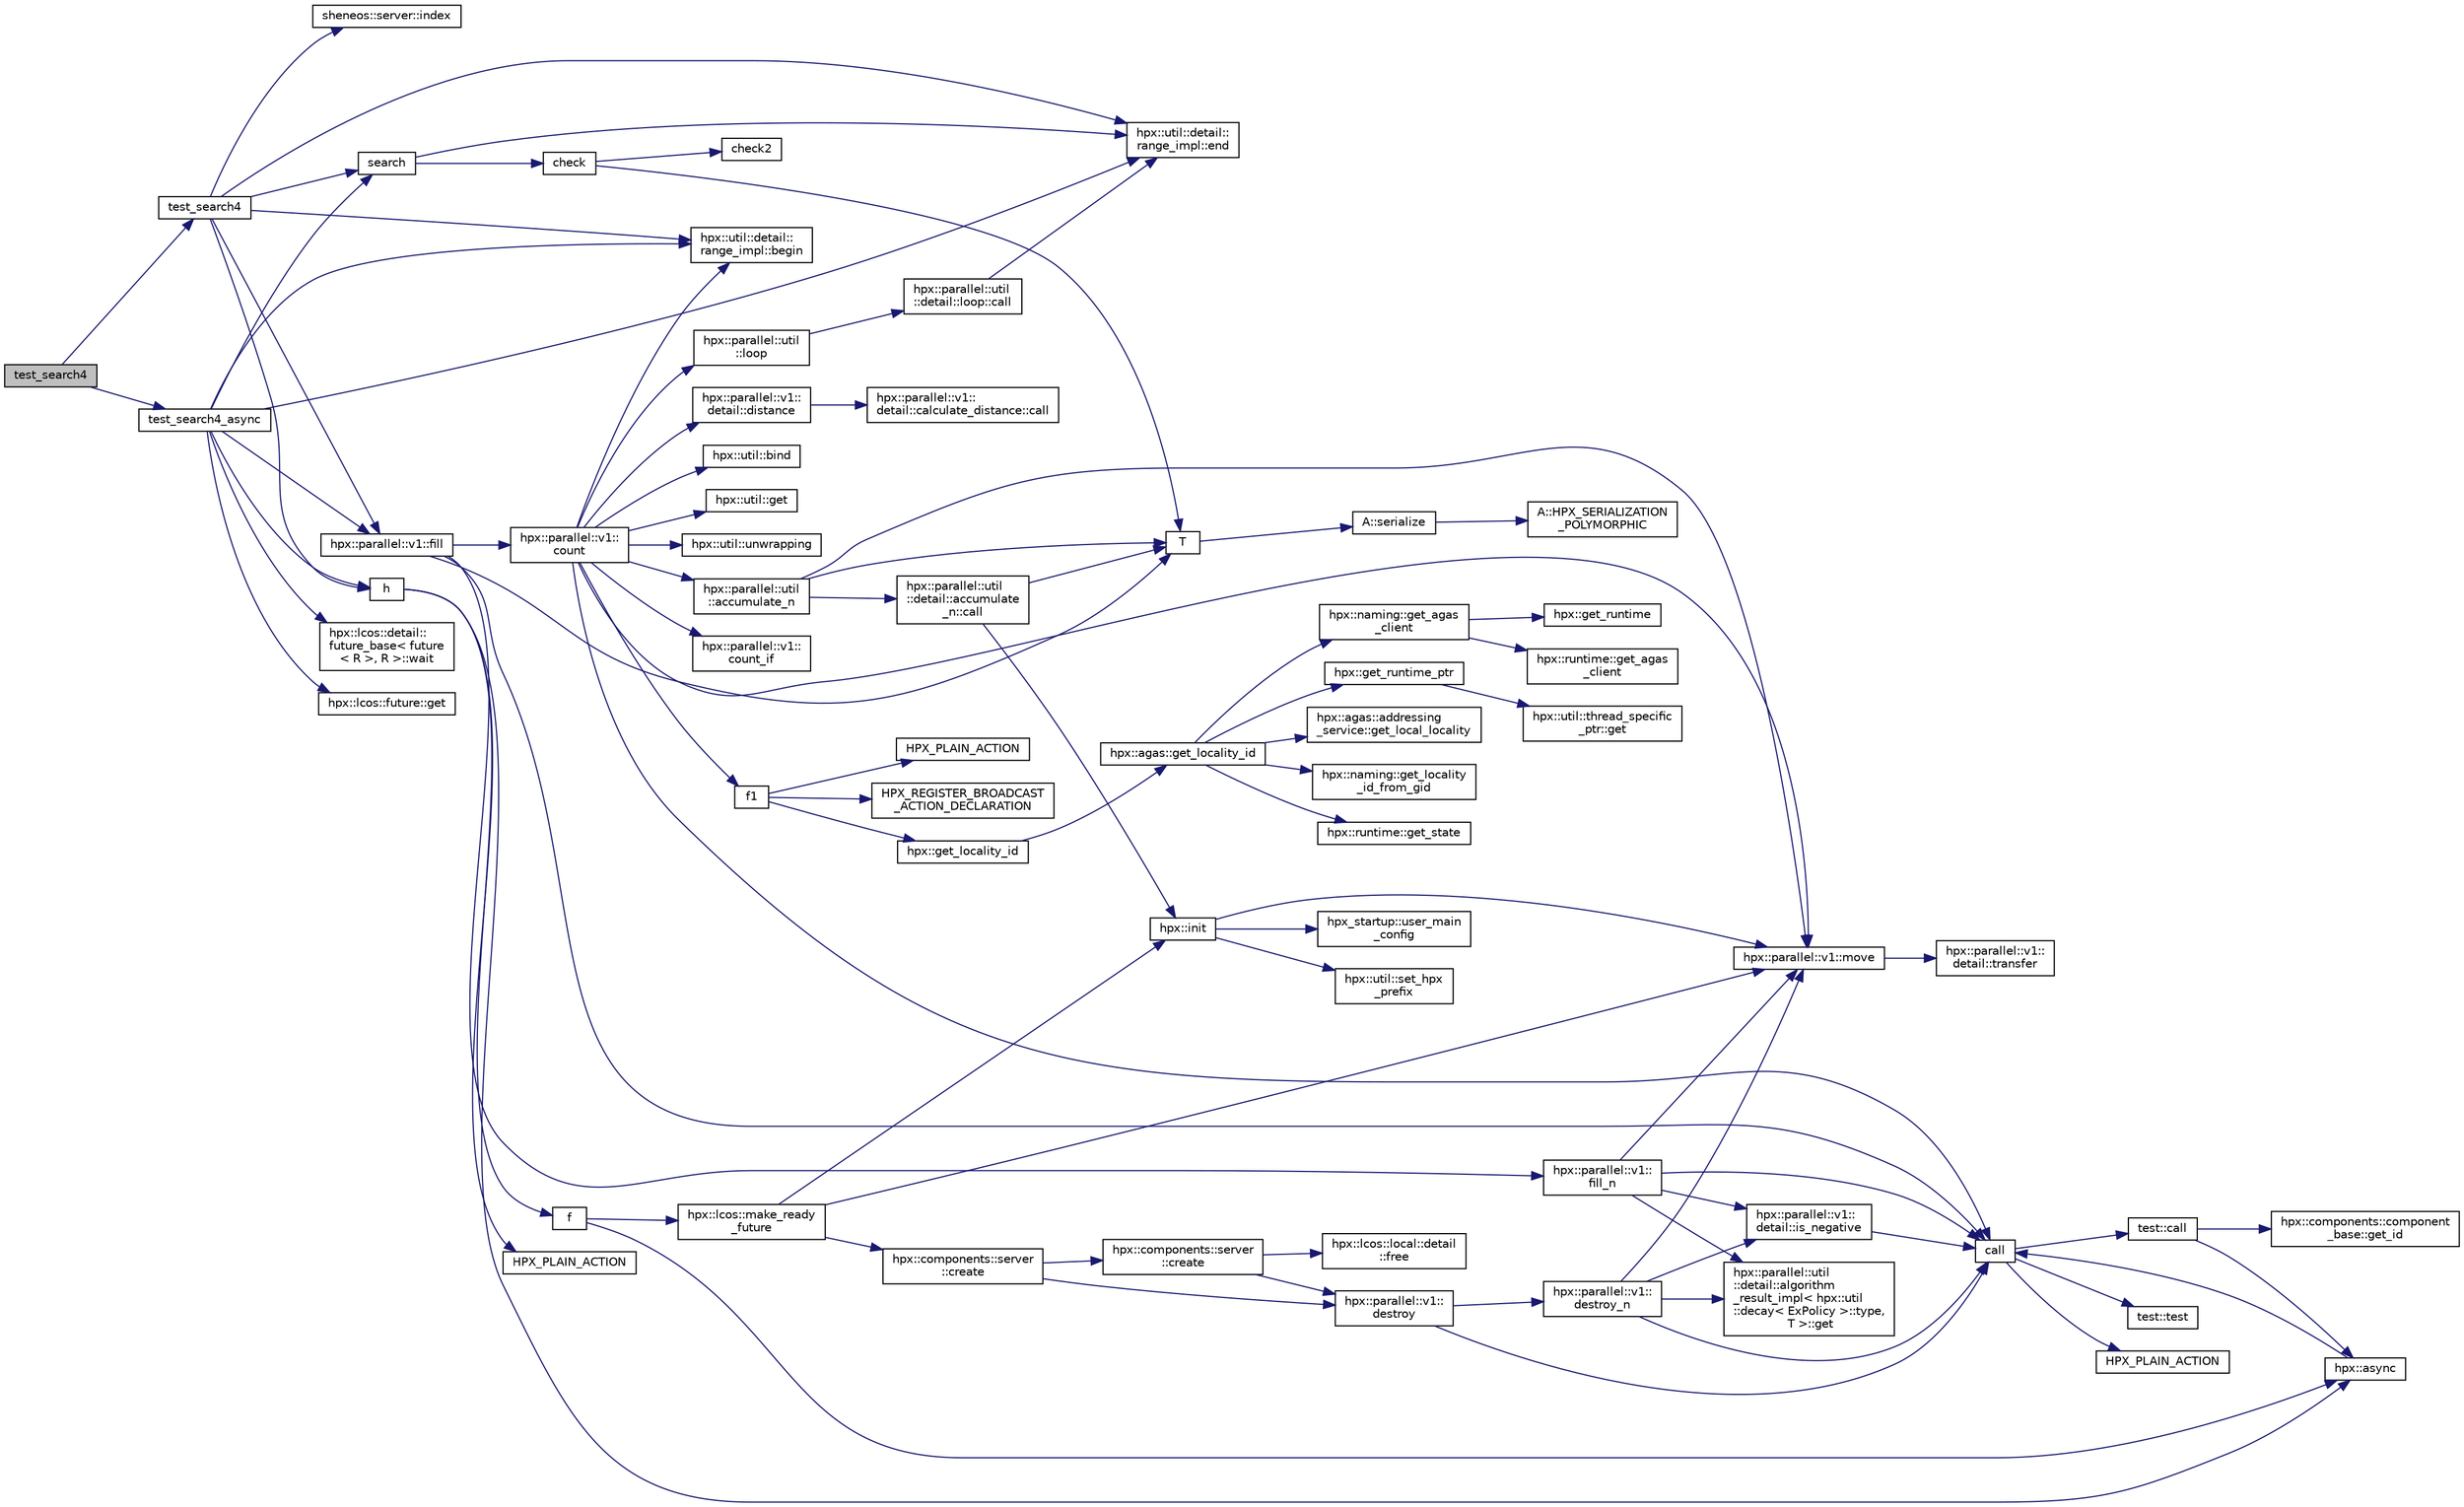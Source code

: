 digraph "test_search4"
{
  edge [fontname="Helvetica",fontsize="10",labelfontname="Helvetica",labelfontsize="10"];
  node [fontname="Helvetica",fontsize="10",shape=record];
  rankdir="LR";
  Node651 [label="test_search4",height=0.2,width=0.4,color="black", fillcolor="grey75", style="filled", fontcolor="black"];
  Node651 -> Node652 [color="midnightblue",fontsize="10",style="solid",fontname="Helvetica"];
  Node652 [label="test_search4",height=0.2,width=0.4,color="black", fillcolor="white", style="filled",URL="$d9/def/search_8cpp.html#ab1e8636d05cc74c819b98e7bd631e67f"];
  Node652 -> Node653 [color="midnightblue",fontsize="10",style="solid",fontname="Helvetica"];
  Node653 [label="hpx::parallel::v1::fill",height=0.2,width=0.4,color="black", fillcolor="white", style="filled",URL="$db/db9/namespacehpx_1_1parallel_1_1v1.html#a2e0f7399daabb5d675c4229ca3d71809"];
  Node653 -> Node654 [color="midnightblue",fontsize="10",style="solid",fontname="Helvetica"];
  Node654 [label="hpx::parallel::v1::\lfill_n",height=0.2,width=0.4,color="black", fillcolor="white", style="filled",URL="$db/db9/namespacehpx_1_1parallel_1_1v1.html#ac0cd28f401b453cbe1425b3f5ebc1b4b"];
  Node654 -> Node655 [color="midnightblue",fontsize="10",style="solid",fontname="Helvetica"];
  Node655 [label="hpx::parallel::v1::\ldetail::is_negative",height=0.2,width=0.4,color="black", fillcolor="white", style="filled",URL="$d2/ddd/namespacehpx_1_1parallel_1_1v1_1_1detail.html#adf2e40fc4b20ad0fd442ee3118a4d527"];
  Node655 -> Node656 [color="midnightblue",fontsize="10",style="solid",fontname="Helvetica"];
  Node656 [label="call",height=0.2,width=0.4,color="black", fillcolor="white", style="filled",URL="$d2/d67/promise__1620_8cpp.html#a58357f0b82bc761e1d0b9091ed563a70"];
  Node656 -> Node657 [color="midnightblue",fontsize="10",style="solid",fontname="Helvetica"];
  Node657 [label="test::test",height=0.2,width=0.4,color="black", fillcolor="white", style="filled",URL="$d8/d89/structtest.html#ab42d5ece712d716b04cb3f686f297a26"];
  Node656 -> Node658 [color="midnightblue",fontsize="10",style="solid",fontname="Helvetica"];
  Node658 [label="HPX_PLAIN_ACTION",height=0.2,width=0.4,color="black", fillcolor="white", style="filled",URL="$d2/d67/promise__1620_8cpp.html#ab96aab827a4b1fcaf66cfe0ba83fef23"];
  Node656 -> Node659 [color="midnightblue",fontsize="10",style="solid",fontname="Helvetica"];
  Node659 [label="test::call",height=0.2,width=0.4,color="black", fillcolor="white", style="filled",URL="$d8/d89/structtest.html#aeb29e7ed6518b9426ccf1344c52620ae"];
  Node659 -> Node660 [color="midnightblue",fontsize="10",style="solid",fontname="Helvetica"];
  Node660 [label="hpx::async",height=0.2,width=0.4,color="black", fillcolor="white", style="filled",URL="$d8/d83/namespacehpx.html#acb7d8e37b73b823956ce144f9a57eaa4"];
  Node660 -> Node656 [color="midnightblue",fontsize="10",style="solid",fontname="Helvetica"];
  Node659 -> Node661 [color="midnightblue",fontsize="10",style="solid",fontname="Helvetica"];
  Node661 [label="hpx::components::component\l_base::get_id",height=0.2,width=0.4,color="black", fillcolor="white", style="filled",URL="$d2/de6/classhpx_1_1components_1_1component__base.html#a4c8fd93514039bdf01c48d66d82b19cd"];
  Node654 -> Node662 [color="midnightblue",fontsize="10",style="solid",fontname="Helvetica"];
  Node662 [label="hpx::parallel::util\l::detail::algorithm\l_result_impl\< hpx::util\l::decay\< ExPolicy \>::type,\l T \>::get",height=0.2,width=0.4,color="black", fillcolor="white", style="filled",URL="$d2/d42/structhpx_1_1parallel_1_1util_1_1detail_1_1algorithm__result__impl.html#ab5b051e8ec74eff5e0e62fd63f5d377e"];
  Node654 -> Node663 [color="midnightblue",fontsize="10",style="solid",fontname="Helvetica"];
  Node663 [label="hpx::parallel::v1::move",height=0.2,width=0.4,color="black", fillcolor="white", style="filled",URL="$db/db9/namespacehpx_1_1parallel_1_1v1.html#aa7c4ede081ce786c9d1eb1adff495cfc"];
  Node663 -> Node664 [color="midnightblue",fontsize="10",style="solid",fontname="Helvetica"];
  Node664 [label="hpx::parallel::v1::\ldetail::transfer",height=0.2,width=0.4,color="black", fillcolor="white", style="filled",URL="$d2/ddd/namespacehpx_1_1parallel_1_1v1_1_1detail.html#ab1b56a05e1885ca7cc7ffa1804dd2f3c"];
  Node654 -> Node656 [color="midnightblue",fontsize="10",style="solid",fontname="Helvetica"];
  Node653 -> Node665 [color="midnightblue",fontsize="10",style="solid",fontname="Helvetica"];
  Node665 [label="hpx::parallel::v1::\lcount",height=0.2,width=0.4,color="black", fillcolor="white", style="filled",URL="$db/db9/namespacehpx_1_1parallel_1_1v1.html#a19d058114a2bd44801aab4176b188e23"];
  Node665 -> Node666 [color="midnightblue",fontsize="10",style="solid",fontname="Helvetica"];
  Node666 [label="hpx::parallel::v1::\lcount_if",height=0.2,width=0.4,color="black", fillcolor="white", style="filled",URL="$db/db9/namespacehpx_1_1parallel_1_1v1.html#ad836ff017ec208c2d6388a9b47b05ce0"];
  Node665 -> Node667 [color="midnightblue",fontsize="10",style="solid",fontname="Helvetica"];
  Node667 [label="f1",height=0.2,width=0.4,color="black", fillcolor="white", style="filled",URL="$d8/d8b/broadcast_8cpp.html#a1751fbd41f2529b84514a9dbd767959a"];
  Node667 -> Node668 [color="midnightblue",fontsize="10",style="solid",fontname="Helvetica"];
  Node668 [label="hpx::get_locality_id",height=0.2,width=0.4,color="black", fillcolor="white", style="filled",URL="$d8/d83/namespacehpx.html#a158d7c54a657bb364c1704033010697b",tooltip="Return the number of the locality this function is being called from. "];
  Node668 -> Node669 [color="midnightblue",fontsize="10",style="solid",fontname="Helvetica"];
  Node669 [label="hpx::agas::get_locality_id",height=0.2,width=0.4,color="black", fillcolor="white", style="filled",URL="$dc/d54/namespacehpx_1_1agas.html#a491cc2ddecdf0f1a9129900caa6a4d3e"];
  Node669 -> Node670 [color="midnightblue",fontsize="10",style="solid",fontname="Helvetica"];
  Node670 [label="hpx::get_runtime_ptr",height=0.2,width=0.4,color="black", fillcolor="white", style="filled",URL="$d8/d83/namespacehpx.html#af29daf2bb3e01b4d6495a1742b6cce64"];
  Node670 -> Node671 [color="midnightblue",fontsize="10",style="solid",fontname="Helvetica"];
  Node671 [label="hpx::util::thread_specific\l_ptr::get",height=0.2,width=0.4,color="black", fillcolor="white", style="filled",URL="$d4/d4c/structhpx_1_1util_1_1thread__specific__ptr.html#a3b27d8520710478aa41d1f74206bdba9"];
  Node669 -> Node672 [color="midnightblue",fontsize="10",style="solid",fontname="Helvetica"];
  Node672 [label="hpx::runtime::get_state",height=0.2,width=0.4,color="black", fillcolor="white", style="filled",URL="$d0/d7b/classhpx_1_1runtime.html#ab405f80e060dac95d624520f38b0524c"];
  Node669 -> Node673 [color="midnightblue",fontsize="10",style="solid",fontname="Helvetica"];
  Node673 [label="hpx::naming::get_agas\l_client",height=0.2,width=0.4,color="black", fillcolor="white", style="filled",URL="$d4/dc9/namespacehpx_1_1naming.html#a0408fffd5d34b620712a801b0ae3b032"];
  Node673 -> Node674 [color="midnightblue",fontsize="10",style="solid",fontname="Helvetica"];
  Node674 [label="hpx::get_runtime",height=0.2,width=0.4,color="black", fillcolor="white", style="filled",URL="$d8/d83/namespacehpx.html#aef902cc6c7dd3b9fbadf34d1e850a070"];
  Node673 -> Node675 [color="midnightblue",fontsize="10",style="solid",fontname="Helvetica"];
  Node675 [label="hpx::runtime::get_agas\l_client",height=0.2,width=0.4,color="black", fillcolor="white", style="filled",URL="$d0/d7b/classhpx_1_1runtime.html#aeb5dddd30d6b9861669af8ad44d1a96a"];
  Node669 -> Node676 [color="midnightblue",fontsize="10",style="solid",fontname="Helvetica"];
  Node676 [label="hpx::agas::addressing\l_service::get_local_locality",height=0.2,width=0.4,color="black", fillcolor="white", style="filled",URL="$db/d58/structhpx_1_1agas_1_1addressing__service.html#ab52c19a37c2a7a006c6c15f90ad0539c"];
  Node669 -> Node677 [color="midnightblue",fontsize="10",style="solid",fontname="Helvetica"];
  Node677 [label="hpx::naming::get_locality\l_id_from_gid",height=0.2,width=0.4,color="black", fillcolor="white", style="filled",URL="$d4/dc9/namespacehpx_1_1naming.html#a7fd43037784560bd04fda9b49e33529f"];
  Node667 -> Node678 [color="midnightblue",fontsize="10",style="solid",fontname="Helvetica"];
  Node678 [label="HPX_PLAIN_ACTION",height=0.2,width=0.4,color="black", fillcolor="white", style="filled",URL="$d8/d8b/broadcast_8cpp.html#a19685a0394ce6a99351f7a679f6eeefc"];
  Node667 -> Node679 [color="midnightblue",fontsize="10",style="solid",fontname="Helvetica"];
  Node679 [label="HPX_REGISTER_BROADCAST\l_ACTION_DECLARATION",height=0.2,width=0.4,color="black", fillcolor="white", style="filled",URL="$d7/d38/addressing__service_8cpp.html#a573d764d9cb34eec46a4bdffcf07875f"];
  Node665 -> Node680 [color="midnightblue",fontsize="10",style="solid",fontname="Helvetica"];
  Node680 [label="hpx::parallel::util\l::loop",height=0.2,width=0.4,color="black", fillcolor="white", style="filled",URL="$df/dc6/namespacehpx_1_1parallel_1_1util.html#a3f434e00f42929aac85debb8c5782213"];
  Node680 -> Node681 [color="midnightblue",fontsize="10",style="solid",fontname="Helvetica"];
  Node681 [label="hpx::parallel::util\l::detail::loop::call",height=0.2,width=0.4,color="black", fillcolor="white", style="filled",URL="$da/d06/structhpx_1_1parallel_1_1util_1_1detail_1_1loop.html#a5c5e8dbda782f09cdb7bc2509e3bf09e"];
  Node681 -> Node682 [color="midnightblue",fontsize="10",style="solid",fontname="Helvetica"];
  Node682 [label="hpx::util::detail::\lrange_impl::end",height=0.2,width=0.4,color="black", fillcolor="white", style="filled",URL="$d4/d4a/namespacehpx_1_1util_1_1detail_1_1range__impl.html#afb2ea48b0902f52ee4d8b764807b4316"];
  Node665 -> Node683 [color="midnightblue",fontsize="10",style="solid",fontname="Helvetica"];
  Node683 [label="hpx::util::bind",height=0.2,width=0.4,color="black", fillcolor="white", style="filled",URL="$df/dad/namespacehpx_1_1util.html#ad844caedf82a0173d6909d910c3e48c6"];
  Node665 -> Node663 [color="midnightblue",fontsize="10",style="solid",fontname="Helvetica"];
  Node665 -> Node684 [color="midnightblue",fontsize="10",style="solid",fontname="Helvetica"];
  Node684 [label="hpx::util::get",height=0.2,width=0.4,color="black", fillcolor="white", style="filled",URL="$df/dad/namespacehpx_1_1util.html#a5cbd3c41f03f4d4acaedaa4777e3cc02"];
  Node665 -> Node656 [color="midnightblue",fontsize="10",style="solid",fontname="Helvetica"];
  Node665 -> Node685 [color="midnightblue",fontsize="10",style="solid",fontname="Helvetica"];
  Node685 [label="hpx::parallel::v1::\ldetail::distance",height=0.2,width=0.4,color="black", fillcolor="white", style="filled",URL="$d2/ddd/namespacehpx_1_1parallel_1_1v1_1_1detail.html#a6bea3c6a5f470cad11f27ee6bab4a33f"];
  Node685 -> Node686 [color="midnightblue",fontsize="10",style="solid",fontname="Helvetica"];
  Node686 [label="hpx::parallel::v1::\ldetail::calculate_distance::call",height=0.2,width=0.4,color="black", fillcolor="white", style="filled",URL="$db/dfa/structhpx_1_1parallel_1_1v1_1_1detail_1_1calculate__distance.html#a950a6627830a7d019ac0e734b0a447bf"];
  Node665 -> Node687 [color="midnightblue",fontsize="10",style="solid",fontname="Helvetica"];
  Node687 [label="hpx::util::unwrapping",height=0.2,width=0.4,color="black", fillcolor="white", style="filled",URL="$df/dad/namespacehpx_1_1util.html#a7529d9ac687684c33403cdd1f9cef8e4"];
  Node665 -> Node688 [color="midnightblue",fontsize="10",style="solid",fontname="Helvetica"];
  Node688 [label="hpx::parallel::util\l::accumulate_n",height=0.2,width=0.4,color="black", fillcolor="white", style="filled",URL="$df/dc6/namespacehpx_1_1parallel_1_1util.html#af19f9a2722f97c2247ea5d0dbb5e2d25"];
  Node688 -> Node689 [color="midnightblue",fontsize="10",style="solid",fontname="Helvetica"];
  Node689 [label="hpx::parallel::util\l::detail::accumulate\l_n::call",height=0.2,width=0.4,color="black", fillcolor="white", style="filled",URL="$d8/d3b/structhpx_1_1parallel_1_1util_1_1detail_1_1accumulate__n.html#a765aceb8ab313fc92f7c4aaf70ccca8f"];
  Node689 -> Node690 [color="midnightblue",fontsize="10",style="solid",fontname="Helvetica"];
  Node690 [label="hpx::init",height=0.2,width=0.4,color="black", fillcolor="white", style="filled",URL="$d8/d83/namespacehpx.html#a3c694ea960b47c56b33351ba16e3d76b",tooltip="Main entry point for launching the HPX runtime system. "];
  Node690 -> Node691 [color="midnightblue",fontsize="10",style="solid",fontname="Helvetica"];
  Node691 [label="hpx::util::set_hpx\l_prefix",height=0.2,width=0.4,color="black", fillcolor="white", style="filled",URL="$df/dad/namespacehpx_1_1util.html#ae40a23c1ba0a48d9304dcf717a95793e"];
  Node690 -> Node692 [color="midnightblue",fontsize="10",style="solid",fontname="Helvetica"];
  Node692 [label="hpx_startup::user_main\l_config",height=0.2,width=0.4,color="black", fillcolor="white", style="filled",URL="$d3/dd2/namespacehpx__startup.html#aaac571d88bd3912a4225a23eb3261637"];
  Node690 -> Node663 [color="midnightblue",fontsize="10",style="solid",fontname="Helvetica"];
  Node689 -> Node693 [color="midnightblue",fontsize="10",style="solid",fontname="Helvetica"];
  Node693 [label="T",height=0.2,width=0.4,color="black", fillcolor="white", style="filled",URL="$db/d33/polymorphic__semiintrusive__template_8cpp.html#ad187658f9cb91c1312b39ae7e896f1ea"];
  Node693 -> Node694 [color="midnightblue",fontsize="10",style="solid",fontname="Helvetica"];
  Node694 [label="A::serialize",height=0.2,width=0.4,color="black", fillcolor="white", style="filled",URL="$d7/da0/struct_a.html#a5f5c287cf471e274ed9dda0da1592212"];
  Node694 -> Node695 [color="midnightblue",fontsize="10",style="solid",fontname="Helvetica"];
  Node695 [label="A::HPX_SERIALIZATION\l_POLYMORPHIC",height=0.2,width=0.4,color="black", fillcolor="white", style="filled",URL="$d7/da0/struct_a.html#ada978cc156cebbafddb1f3aa4c01918c"];
  Node688 -> Node663 [color="midnightblue",fontsize="10",style="solid",fontname="Helvetica"];
  Node688 -> Node693 [color="midnightblue",fontsize="10",style="solid",fontname="Helvetica"];
  Node665 -> Node696 [color="midnightblue",fontsize="10",style="solid",fontname="Helvetica"];
  Node696 [label="hpx::util::detail::\lrange_impl::begin",height=0.2,width=0.4,color="black", fillcolor="white", style="filled",URL="$d4/d4a/namespacehpx_1_1util_1_1detail_1_1range__impl.html#a31e165df2b865cdd961f35ce938db41a"];
  Node653 -> Node693 [color="midnightblue",fontsize="10",style="solid",fontname="Helvetica"];
  Node653 -> Node656 [color="midnightblue",fontsize="10",style="solid",fontname="Helvetica"];
  Node652 -> Node696 [color="midnightblue",fontsize="10",style="solid",fontname="Helvetica"];
  Node652 -> Node682 [color="midnightblue",fontsize="10",style="solid",fontname="Helvetica"];
  Node652 -> Node697 [color="midnightblue",fontsize="10",style="solid",fontname="Helvetica"];
  Node697 [label="h",height=0.2,width=0.4,color="black", fillcolor="white", style="filled",URL="$d4/d13/async__unwrap__1037_8cpp.html#a68bf2774bfb21af6d8c70eaf70834b03"];
  Node697 -> Node660 [color="midnightblue",fontsize="10",style="solid",fontname="Helvetica"];
  Node697 -> Node698 [color="midnightblue",fontsize="10",style="solid",fontname="Helvetica"];
  Node698 [label="f",height=0.2,width=0.4,color="black", fillcolor="white", style="filled",URL="$d4/d13/async__unwrap__1037_8cpp.html#a02a6b0b4f77af9f69a841dc8262b0cd0"];
  Node698 -> Node660 [color="midnightblue",fontsize="10",style="solid",fontname="Helvetica"];
  Node698 -> Node699 [color="midnightblue",fontsize="10",style="solid",fontname="Helvetica"];
  Node699 [label="hpx::lcos::make_ready\l_future",height=0.2,width=0.4,color="black", fillcolor="white", style="filled",URL="$d2/dc9/namespacehpx_1_1lcos.html#a42997564ddfde91d475b8a2cea8f53e4"];
  Node699 -> Node690 [color="midnightblue",fontsize="10",style="solid",fontname="Helvetica"];
  Node699 -> Node700 [color="midnightblue",fontsize="10",style="solid",fontname="Helvetica"];
  Node700 [label="hpx::components::server\l::create",height=0.2,width=0.4,color="black", fillcolor="white", style="filled",URL="$d2/da2/namespacehpx_1_1components_1_1server.html#ac776c89f3d68ceb910e8cee9fa937ab4",tooltip="Create arrays of components using their default constructor. "];
  Node700 -> Node701 [color="midnightblue",fontsize="10",style="solid",fontname="Helvetica"];
  Node701 [label="hpx::components::server\l::create",height=0.2,width=0.4,color="black", fillcolor="white", style="filled",URL="$d2/da2/namespacehpx_1_1components_1_1server.html#a77d26de181c97b444565e230577981bd"];
  Node701 -> Node702 [color="midnightblue",fontsize="10",style="solid",fontname="Helvetica"];
  Node702 [label="hpx::lcos::local::detail\l::free",height=0.2,width=0.4,color="black", fillcolor="white", style="filled",URL="$d4/dcb/namespacehpx_1_1lcos_1_1local_1_1detail.html#a55a940f019734e9bb045dc123cd80e48"];
  Node701 -> Node703 [color="midnightblue",fontsize="10",style="solid",fontname="Helvetica"];
  Node703 [label="hpx::parallel::v1::\ldestroy",height=0.2,width=0.4,color="black", fillcolor="white", style="filled",URL="$db/db9/namespacehpx_1_1parallel_1_1v1.html#acf303558375048e8a7cc9a2c2e09477f"];
  Node703 -> Node656 [color="midnightblue",fontsize="10",style="solid",fontname="Helvetica"];
  Node703 -> Node704 [color="midnightblue",fontsize="10",style="solid",fontname="Helvetica"];
  Node704 [label="hpx::parallel::v1::\ldestroy_n",height=0.2,width=0.4,color="black", fillcolor="white", style="filled",URL="$db/db9/namespacehpx_1_1parallel_1_1v1.html#a71d0691132a300690163f5636bcd5bd3"];
  Node704 -> Node655 [color="midnightblue",fontsize="10",style="solid",fontname="Helvetica"];
  Node704 -> Node662 [color="midnightblue",fontsize="10",style="solid",fontname="Helvetica"];
  Node704 -> Node663 [color="midnightblue",fontsize="10",style="solid",fontname="Helvetica"];
  Node704 -> Node656 [color="midnightblue",fontsize="10",style="solid",fontname="Helvetica"];
  Node700 -> Node703 [color="midnightblue",fontsize="10",style="solid",fontname="Helvetica"];
  Node699 -> Node663 [color="midnightblue",fontsize="10",style="solid",fontname="Helvetica"];
  Node697 -> Node705 [color="midnightblue",fontsize="10",style="solid",fontname="Helvetica"];
  Node705 [label="HPX_PLAIN_ACTION",height=0.2,width=0.4,color="black", fillcolor="white", style="filled",URL="$d4/d13/async__unwrap__1037_8cpp.html#ab5991a65409f0229f564e4935bd7b979"];
  Node652 -> Node706 [color="midnightblue",fontsize="10",style="solid",fontname="Helvetica"];
  Node706 [label="sheneos::server::index",height=0.2,width=0.4,color="black", fillcolor="white", style="filled",URL="$d8/d34/namespacesheneos_1_1server.html#a12e039b67b752981e161139539306f00"];
  Node652 -> Node707 [color="midnightblue",fontsize="10",style="solid",fontname="Helvetica"];
  Node707 [label="search",height=0.2,width=0.4,color="black", fillcolor="white", style="filled",URL="$df/df7/spell__check__file_8cpp.html#a09657157ecc03ef4b5e3935595d09c94"];
  Node707 -> Node682 [color="midnightblue",fontsize="10",style="solid",fontname="Helvetica"];
  Node707 -> Node708 [color="midnightblue",fontsize="10",style="solid",fontname="Helvetica"];
  Node708 [label="check",height=0.2,width=0.4,color="black", fillcolor="white", style="filled",URL="$d0/d2b/cxx14__return__type__deduction_8cpp.html#a985ac753901f60be998f7e3fbfeae4d6"];
  Node708 -> Node709 [color="midnightblue",fontsize="10",style="solid",fontname="Helvetica"];
  Node709 [label="check2",height=0.2,width=0.4,color="black", fillcolor="white", style="filled",URL="$d0/d2b/cxx14__return__type__deduction_8cpp.html#ab347bff121683137f6e04865f078b267"];
  Node708 -> Node693 [color="midnightblue",fontsize="10",style="solid",fontname="Helvetica"];
  Node651 -> Node710 [color="midnightblue",fontsize="10",style="solid",fontname="Helvetica"];
  Node710 [label="test_search4_async",height=0.2,width=0.4,color="black", fillcolor="white", style="filled",URL="$d9/def/search_8cpp.html#a0b7c6fac420402ca7fc40ff008573087"];
  Node710 -> Node653 [color="midnightblue",fontsize="10",style="solid",fontname="Helvetica"];
  Node710 -> Node696 [color="midnightblue",fontsize="10",style="solid",fontname="Helvetica"];
  Node710 -> Node682 [color="midnightblue",fontsize="10",style="solid",fontname="Helvetica"];
  Node710 -> Node697 [color="midnightblue",fontsize="10",style="solid",fontname="Helvetica"];
  Node710 -> Node707 [color="midnightblue",fontsize="10",style="solid",fontname="Helvetica"];
  Node710 -> Node711 [color="midnightblue",fontsize="10",style="solid",fontname="Helvetica"];
  Node711 [label="hpx::lcos::detail::\lfuture_base\< future\l\< R \>, R \>::wait",height=0.2,width=0.4,color="black", fillcolor="white", style="filled",URL="$d5/dd7/classhpx_1_1lcos_1_1detail_1_1future__base.html#a028190ad98b2865e267745247b6b5ae8"];
  Node710 -> Node712 [color="midnightblue",fontsize="10",style="solid",fontname="Helvetica"];
  Node712 [label="hpx::lcos::future::get",height=0.2,width=0.4,color="black", fillcolor="white", style="filled",URL="$d0/d33/classhpx_1_1lcos_1_1future.html#a8c28269486d5620ac48af349f17bb41c"];
}
